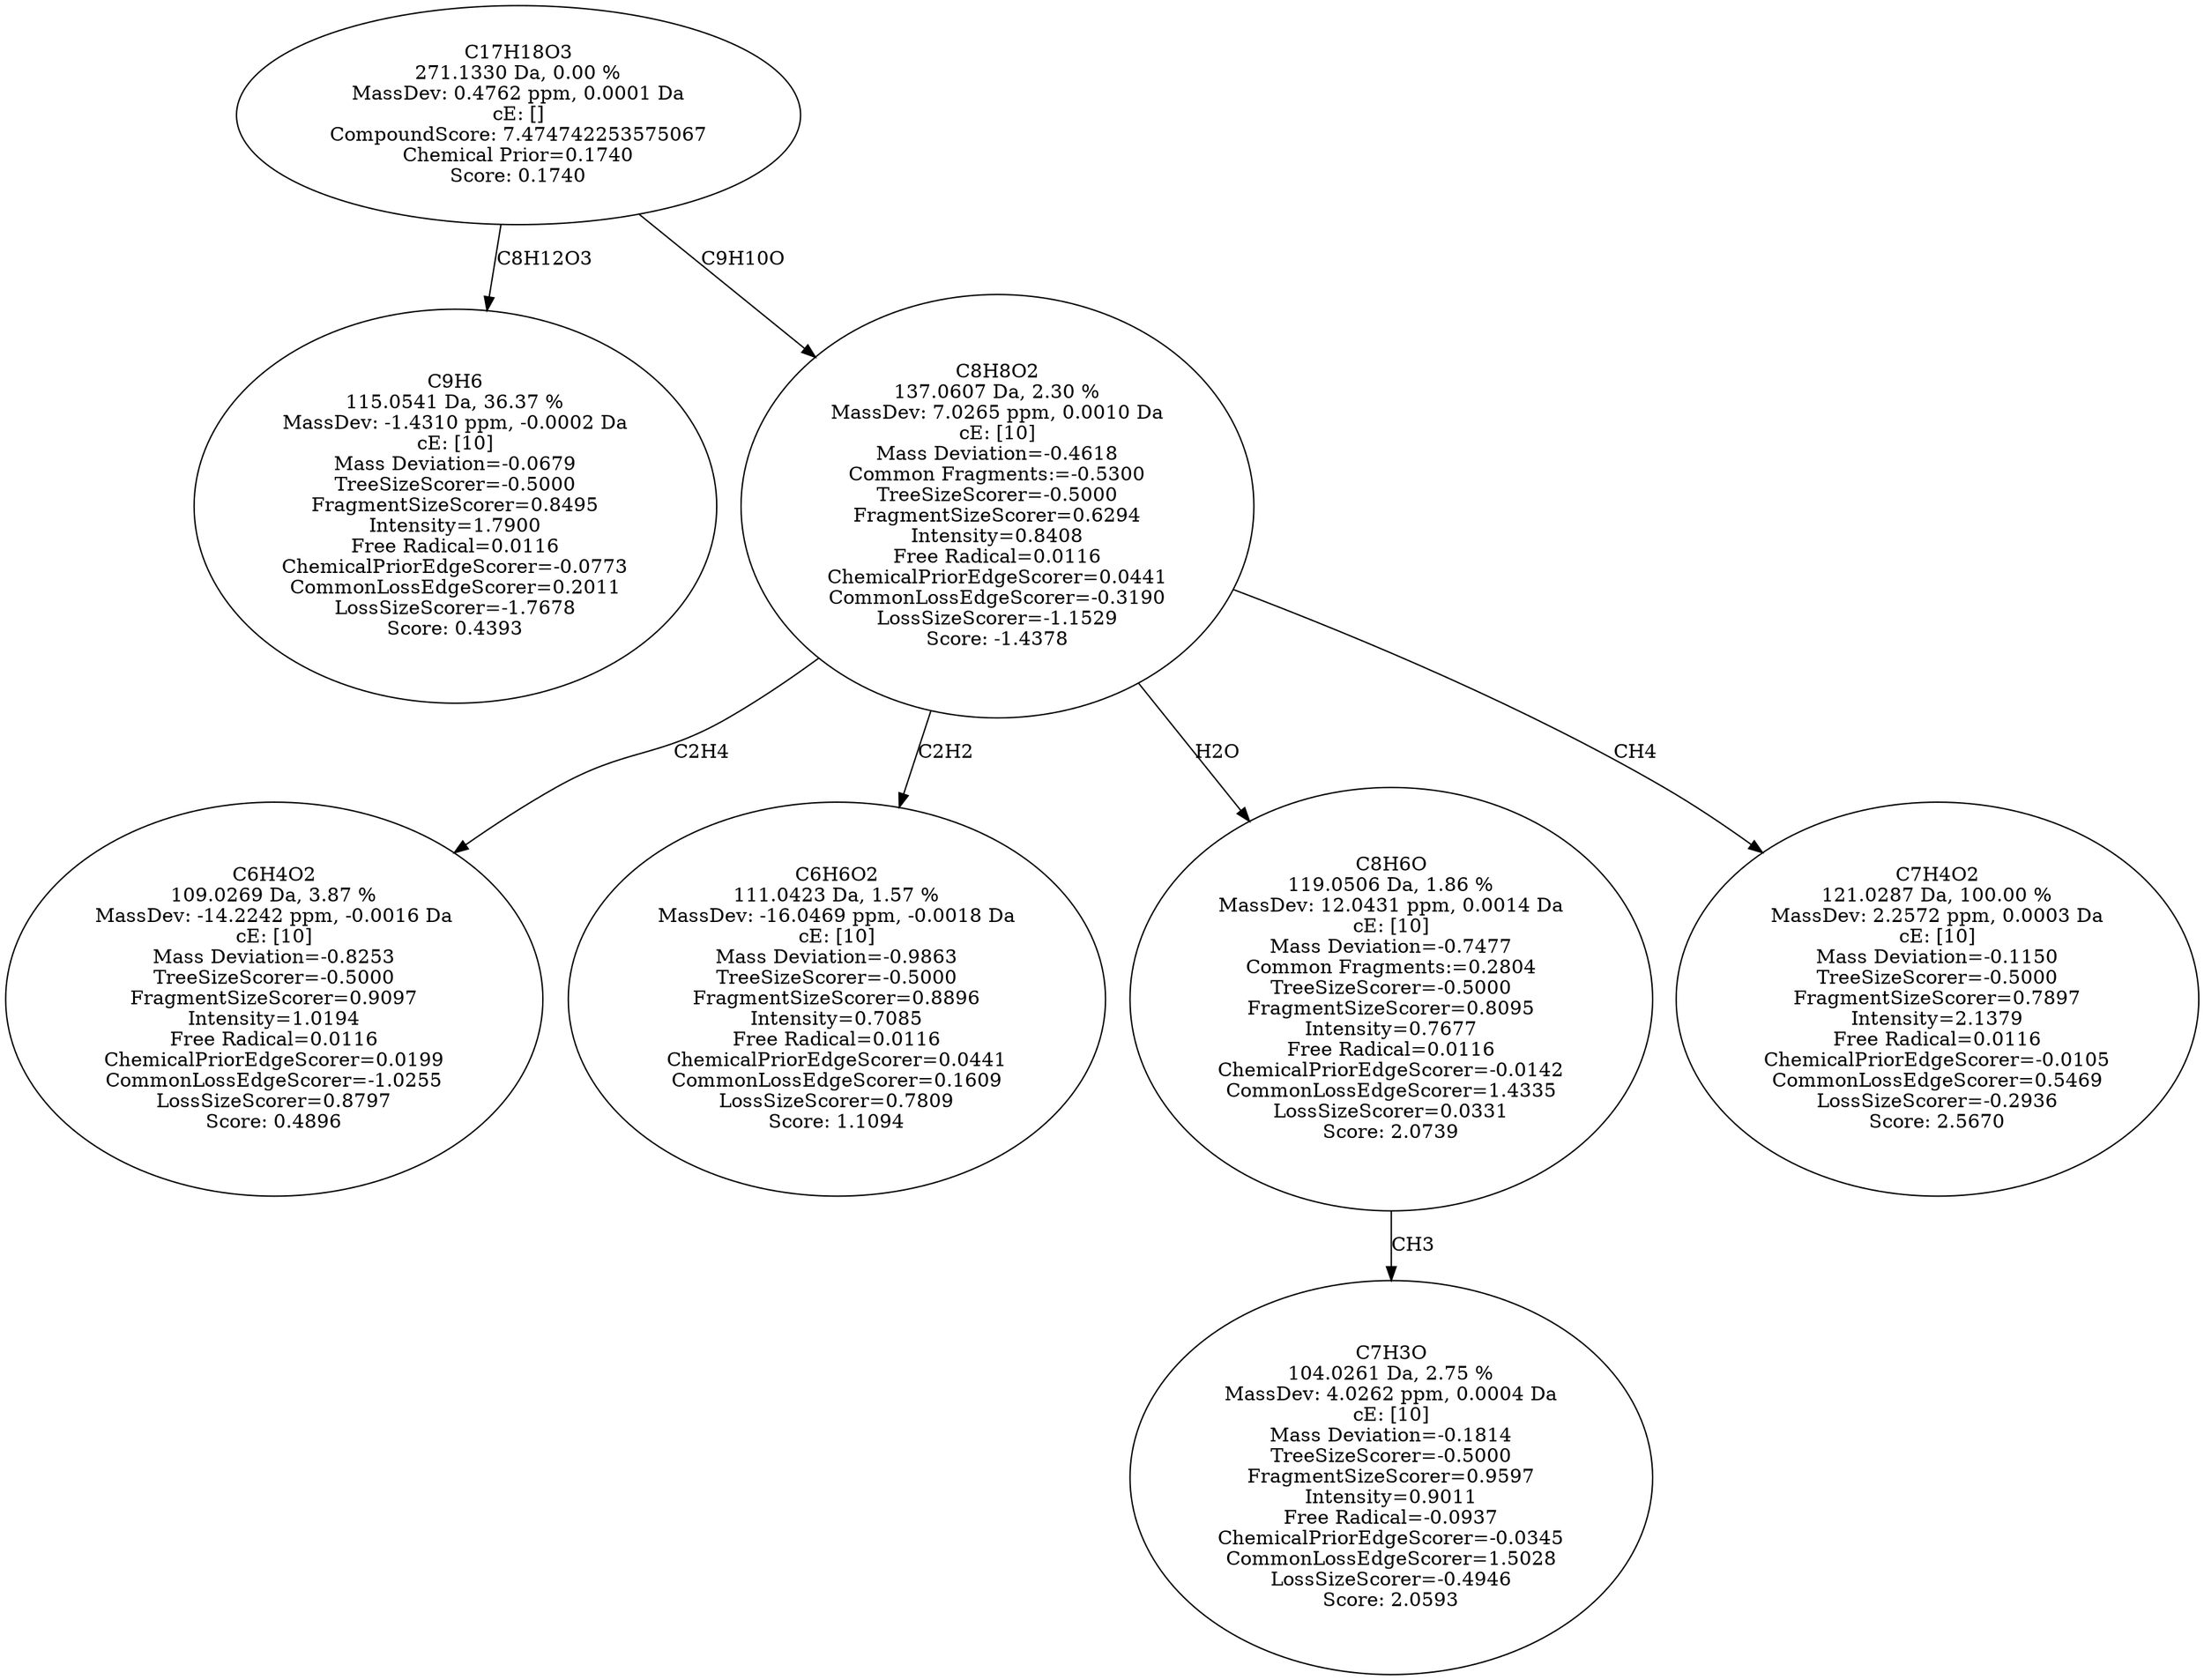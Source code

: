 strict digraph {
v1 [label="C9H6\n115.0541 Da, 36.37 %\nMassDev: -1.4310 ppm, -0.0002 Da\ncE: [10]\nMass Deviation=-0.0679\nTreeSizeScorer=-0.5000\nFragmentSizeScorer=0.8495\nIntensity=1.7900\nFree Radical=0.0116\nChemicalPriorEdgeScorer=-0.0773\nCommonLossEdgeScorer=0.2011\nLossSizeScorer=-1.7678\nScore: 0.4393"];
v2 [label="C6H4O2\n109.0269 Da, 3.87 %\nMassDev: -14.2242 ppm, -0.0016 Da\ncE: [10]\nMass Deviation=-0.8253\nTreeSizeScorer=-0.5000\nFragmentSizeScorer=0.9097\nIntensity=1.0194\nFree Radical=0.0116\nChemicalPriorEdgeScorer=0.0199\nCommonLossEdgeScorer=-1.0255\nLossSizeScorer=0.8797\nScore: 0.4896"];
v3 [label="C6H6O2\n111.0423 Da, 1.57 %\nMassDev: -16.0469 ppm, -0.0018 Da\ncE: [10]\nMass Deviation=-0.9863\nTreeSizeScorer=-0.5000\nFragmentSizeScorer=0.8896\nIntensity=0.7085\nFree Radical=0.0116\nChemicalPriorEdgeScorer=0.0441\nCommonLossEdgeScorer=0.1609\nLossSizeScorer=0.7809\nScore: 1.1094"];
v4 [label="C7H3O\n104.0261 Da, 2.75 %\nMassDev: 4.0262 ppm, 0.0004 Da\ncE: [10]\nMass Deviation=-0.1814\nTreeSizeScorer=-0.5000\nFragmentSizeScorer=0.9597\nIntensity=0.9011\nFree Radical=-0.0937\nChemicalPriorEdgeScorer=-0.0345\nCommonLossEdgeScorer=1.5028\nLossSizeScorer=-0.4946\nScore: 2.0593"];
v5 [label="C8H6O\n119.0506 Da, 1.86 %\nMassDev: 12.0431 ppm, 0.0014 Da\ncE: [10]\nMass Deviation=-0.7477\nCommon Fragments:=0.2804\nTreeSizeScorer=-0.5000\nFragmentSizeScorer=0.8095\nIntensity=0.7677\nFree Radical=0.0116\nChemicalPriorEdgeScorer=-0.0142\nCommonLossEdgeScorer=1.4335\nLossSizeScorer=0.0331\nScore: 2.0739"];
v6 [label="C7H4O2\n121.0287 Da, 100.00 %\nMassDev: 2.2572 ppm, 0.0003 Da\ncE: [10]\nMass Deviation=-0.1150\nTreeSizeScorer=-0.5000\nFragmentSizeScorer=0.7897\nIntensity=2.1379\nFree Radical=0.0116\nChemicalPriorEdgeScorer=-0.0105\nCommonLossEdgeScorer=0.5469\nLossSizeScorer=-0.2936\nScore: 2.5670"];
v7 [label="C8H8O2\n137.0607 Da, 2.30 %\nMassDev: 7.0265 ppm, 0.0010 Da\ncE: [10]\nMass Deviation=-0.4618\nCommon Fragments:=-0.5300\nTreeSizeScorer=-0.5000\nFragmentSizeScorer=0.6294\nIntensity=0.8408\nFree Radical=0.0116\nChemicalPriorEdgeScorer=0.0441\nCommonLossEdgeScorer=-0.3190\nLossSizeScorer=-1.1529\nScore: -1.4378"];
v8 [label="C17H18O3\n271.1330 Da, 0.00 %\nMassDev: 0.4762 ppm, 0.0001 Da\ncE: []\nCompoundScore: 7.474742253575067\nChemical Prior=0.1740\nScore: 0.1740"];
v8 -> v1 [label="C8H12O3"];
v7 -> v2 [label="C2H4"];
v7 -> v3 [label="C2H2"];
v5 -> v4 [label="CH3"];
v7 -> v5 [label="H2O"];
v7 -> v6 [label="CH4"];
v8 -> v7 [label="C9H10O"];
}